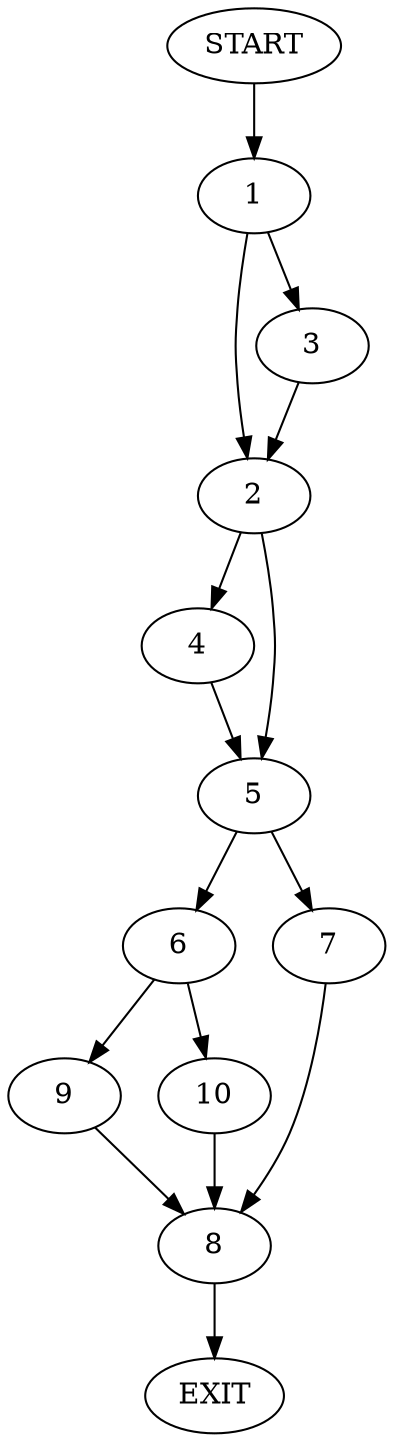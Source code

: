 digraph {
0 [label="START"]
11 [label="EXIT"]
0 -> 1
1 -> 2
1 -> 3
2 -> 4
2 -> 5
3 -> 2
5 -> 6
5 -> 7
4 -> 5
7 -> 8
6 -> 9
6 -> 10
8 -> 11
10 -> 8
9 -> 8
}
